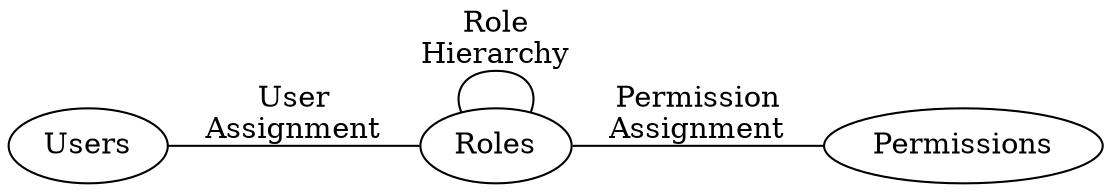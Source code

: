 graph hier {
rankdir=LR

Users -- Roles [label="User\nAssignment"]
Roles -- Permissions [label="Permission\nAssignment"]
Roles -- Roles [label="Role\nHierarchy"]
}
